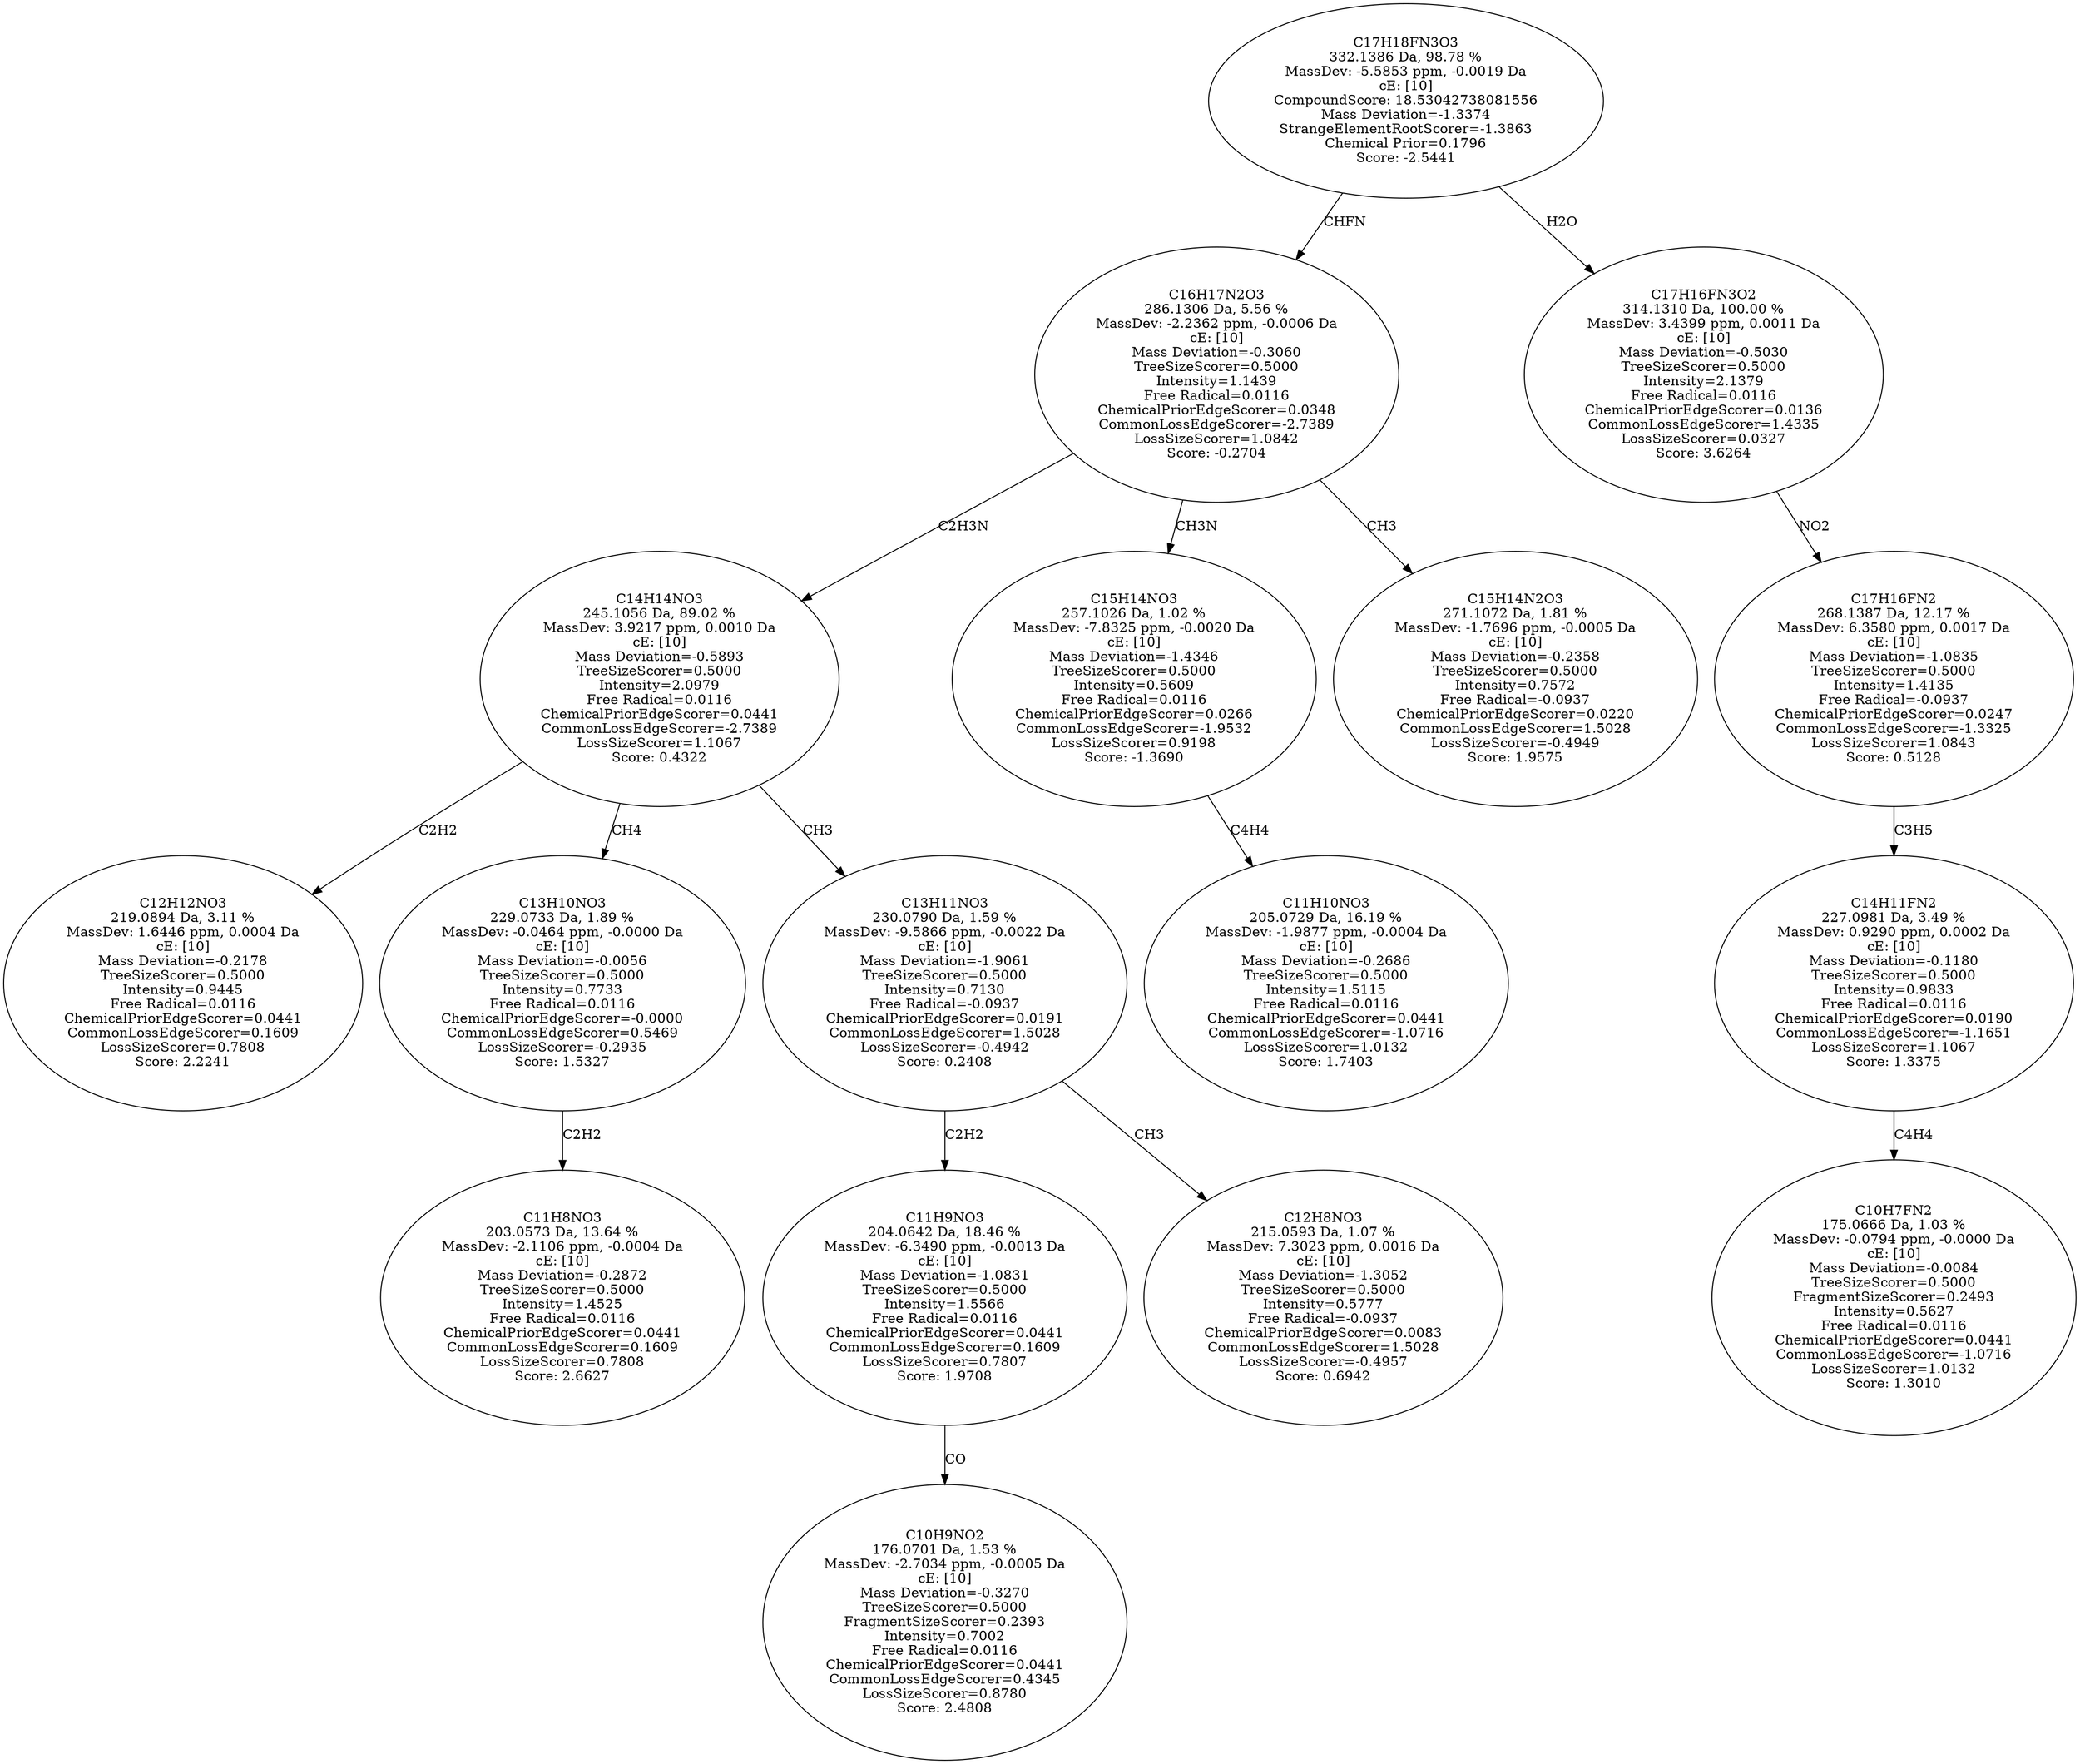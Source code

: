 strict digraph {
v1 [label="C12H12NO3\n219.0894 Da, 3.11 %\nMassDev: 1.6446 ppm, 0.0004 Da\ncE: [10]\nMass Deviation=-0.2178\nTreeSizeScorer=0.5000\nIntensity=0.9445\nFree Radical=0.0116\nChemicalPriorEdgeScorer=0.0441\nCommonLossEdgeScorer=0.1609\nLossSizeScorer=0.7808\nScore: 2.2241"];
v2 [label="C11H8NO3\n203.0573 Da, 13.64 %\nMassDev: -2.1106 ppm, -0.0004 Da\ncE: [10]\nMass Deviation=-0.2872\nTreeSizeScorer=0.5000\nIntensity=1.4525\nFree Radical=0.0116\nChemicalPriorEdgeScorer=0.0441\nCommonLossEdgeScorer=0.1609\nLossSizeScorer=0.7808\nScore: 2.6627"];
v3 [label="C13H10NO3\n229.0733 Da, 1.89 %\nMassDev: -0.0464 ppm, -0.0000 Da\ncE: [10]\nMass Deviation=-0.0056\nTreeSizeScorer=0.5000\nIntensity=0.7733\nFree Radical=0.0116\nChemicalPriorEdgeScorer=-0.0000\nCommonLossEdgeScorer=0.5469\nLossSizeScorer=-0.2935\nScore: 1.5327"];
v4 [label="C10H9NO2\n176.0701 Da, 1.53 %\nMassDev: -2.7034 ppm, -0.0005 Da\ncE: [10]\nMass Deviation=-0.3270\nTreeSizeScorer=0.5000\nFragmentSizeScorer=0.2393\nIntensity=0.7002\nFree Radical=0.0116\nChemicalPriorEdgeScorer=0.0441\nCommonLossEdgeScorer=0.4345\nLossSizeScorer=0.8780\nScore: 2.4808"];
v5 [label="C11H9NO3\n204.0642 Da, 18.46 %\nMassDev: -6.3490 ppm, -0.0013 Da\ncE: [10]\nMass Deviation=-1.0831\nTreeSizeScorer=0.5000\nIntensity=1.5566\nFree Radical=0.0116\nChemicalPriorEdgeScorer=0.0441\nCommonLossEdgeScorer=0.1609\nLossSizeScorer=0.7807\nScore: 1.9708"];
v6 [label="C12H8NO3\n215.0593 Da, 1.07 %\nMassDev: 7.3023 ppm, 0.0016 Da\ncE: [10]\nMass Deviation=-1.3052\nTreeSizeScorer=0.5000\nIntensity=0.5777\nFree Radical=-0.0937\nChemicalPriorEdgeScorer=0.0083\nCommonLossEdgeScorer=1.5028\nLossSizeScorer=-0.4957\nScore: 0.6942"];
v7 [label="C13H11NO3\n230.0790 Da, 1.59 %\nMassDev: -9.5866 ppm, -0.0022 Da\ncE: [10]\nMass Deviation=-1.9061\nTreeSizeScorer=0.5000\nIntensity=0.7130\nFree Radical=-0.0937\nChemicalPriorEdgeScorer=0.0191\nCommonLossEdgeScorer=1.5028\nLossSizeScorer=-0.4942\nScore: 0.2408"];
v8 [label="C14H14NO3\n245.1056 Da, 89.02 %\nMassDev: 3.9217 ppm, 0.0010 Da\ncE: [10]\nMass Deviation=-0.5893\nTreeSizeScorer=0.5000\nIntensity=2.0979\nFree Radical=0.0116\nChemicalPriorEdgeScorer=0.0441\nCommonLossEdgeScorer=-2.7389\nLossSizeScorer=1.1067\nScore: 0.4322"];
v9 [label="C11H10NO3\n205.0729 Da, 16.19 %\nMassDev: -1.9877 ppm, -0.0004 Da\ncE: [10]\nMass Deviation=-0.2686\nTreeSizeScorer=0.5000\nIntensity=1.5115\nFree Radical=0.0116\nChemicalPriorEdgeScorer=0.0441\nCommonLossEdgeScorer=-1.0716\nLossSizeScorer=1.0132\nScore: 1.7403"];
v10 [label="C15H14NO3\n257.1026 Da, 1.02 %\nMassDev: -7.8325 ppm, -0.0020 Da\ncE: [10]\nMass Deviation=-1.4346\nTreeSizeScorer=0.5000\nIntensity=0.5609\nFree Radical=0.0116\nChemicalPriorEdgeScorer=0.0266\nCommonLossEdgeScorer=-1.9532\nLossSizeScorer=0.9198\nScore: -1.3690"];
v11 [label="C15H14N2O3\n271.1072 Da, 1.81 %\nMassDev: -1.7696 ppm, -0.0005 Da\ncE: [10]\nMass Deviation=-0.2358\nTreeSizeScorer=0.5000\nIntensity=0.7572\nFree Radical=-0.0937\nChemicalPriorEdgeScorer=0.0220\nCommonLossEdgeScorer=1.5028\nLossSizeScorer=-0.4949\nScore: 1.9575"];
v12 [label="C16H17N2O3\n286.1306 Da, 5.56 %\nMassDev: -2.2362 ppm, -0.0006 Da\ncE: [10]\nMass Deviation=-0.3060\nTreeSizeScorer=0.5000\nIntensity=1.1439\nFree Radical=0.0116\nChemicalPriorEdgeScorer=0.0348\nCommonLossEdgeScorer=-2.7389\nLossSizeScorer=1.0842\nScore: -0.2704"];
v13 [label="C10H7FN2\n175.0666 Da, 1.03 %\nMassDev: -0.0794 ppm, -0.0000 Da\ncE: [10]\nMass Deviation=-0.0084\nTreeSizeScorer=0.5000\nFragmentSizeScorer=0.2493\nIntensity=0.5627\nFree Radical=0.0116\nChemicalPriorEdgeScorer=0.0441\nCommonLossEdgeScorer=-1.0716\nLossSizeScorer=1.0132\nScore: 1.3010"];
v14 [label="C14H11FN2\n227.0981 Da, 3.49 %\nMassDev: 0.9290 ppm, 0.0002 Da\ncE: [10]\nMass Deviation=-0.1180\nTreeSizeScorer=0.5000\nIntensity=0.9833\nFree Radical=0.0116\nChemicalPriorEdgeScorer=0.0190\nCommonLossEdgeScorer=-1.1651\nLossSizeScorer=1.1067\nScore: 1.3375"];
v15 [label="C17H16FN2\n268.1387 Da, 12.17 %\nMassDev: 6.3580 ppm, 0.0017 Da\ncE: [10]\nMass Deviation=-1.0835\nTreeSizeScorer=0.5000\nIntensity=1.4135\nFree Radical=-0.0937\nChemicalPriorEdgeScorer=0.0247\nCommonLossEdgeScorer=-1.3325\nLossSizeScorer=1.0843\nScore: 0.5128"];
v16 [label="C17H16FN3O2\n314.1310 Da, 100.00 %\nMassDev: 3.4399 ppm, 0.0011 Da\ncE: [10]\nMass Deviation=-0.5030\nTreeSizeScorer=0.5000\nIntensity=2.1379\nFree Radical=0.0116\nChemicalPriorEdgeScorer=0.0136\nCommonLossEdgeScorer=1.4335\nLossSizeScorer=0.0327\nScore: 3.6264"];
v17 [label="C17H18FN3O3\n332.1386 Da, 98.78 %\nMassDev: -5.5853 ppm, -0.0019 Da\ncE: [10]\nCompoundScore: 18.53042738081556\nMass Deviation=-1.3374\nStrangeElementRootScorer=-1.3863\nChemical Prior=0.1796\nScore: -2.5441"];
v8 -> v1 [label="C2H2"];
v3 -> v2 [label="C2H2"];
v8 -> v3 [label="CH4"];
v5 -> v4 [label="CO"];
v7 -> v5 [label="C2H2"];
v7 -> v6 [label="CH3"];
v8 -> v7 [label="CH3"];
v12 -> v8 [label="C2H3N"];
v10 -> v9 [label="C4H4"];
v12 -> v10 [label="CH3N"];
v12 -> v11 [label="CH3"];
v17 -> v12 [label="CHFN"];
v14 -> v13 [label="C4H4"];
v15 -> v14 [label="C3H5"];
v16 -> v15 [label="NO2"];
v17 -> v16 [label="H2O"];
}